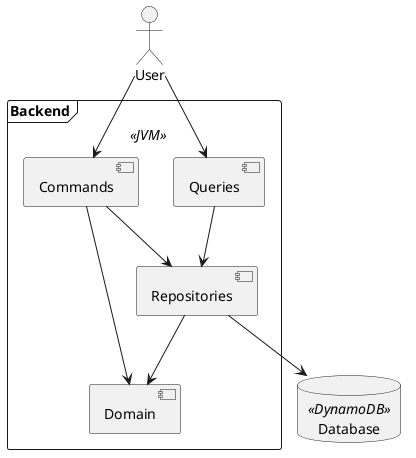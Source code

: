 @startuml
actor User
database Database <<DynamoDB>>

frame Backend <<JVM>> {
  component Commands
  component Queries
  component Domain
  component Repositories

  Commands --> Repositories
  Commands --> Domain
  Queries --> Repositories
  Repositories --> Domain
  Repositories --> Database
}

User --> Commands
User --> Queries

@enduml